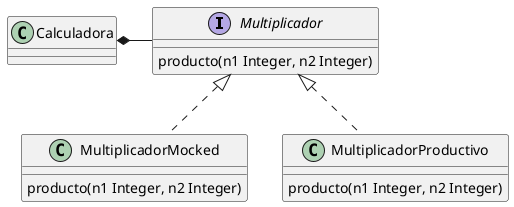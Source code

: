 @startuml
skinparam classAttributeIconSize 0

interface Multiplicador
Multiplicador : producto(n1 Integer, n2 Integer)

Multiplicador <|.. MultiplicadorMocked
MultiplicadorMocked : producto(n1 Integer, n2 Integer)

Multiplicador <|.. MultiplicadorProductivo
MultiplicadorProductivo : producto(n1 Integer, n2 Integer)

Calculadora *- Multiplicador

@enduml

